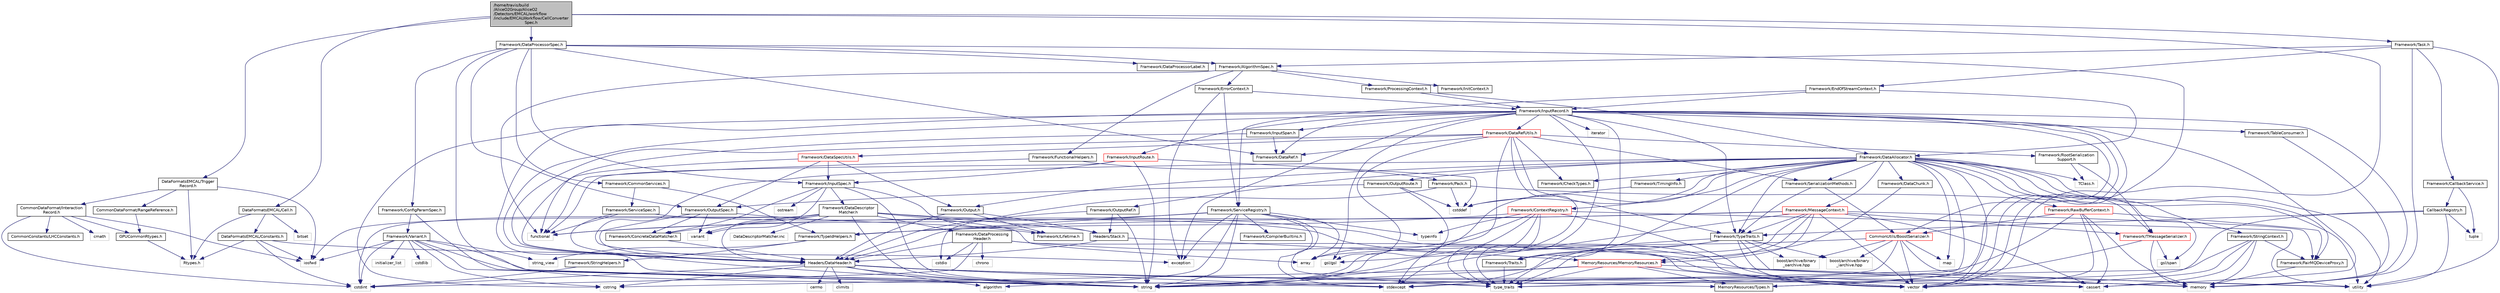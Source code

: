 digraph "/home/travis/build/AliceO2Group/AliceO2/Detectors/EMCAL/workflow/include/EMCALWorkflow/CellConverterSpec.h"
{
 // INTERACTIVE_SVG=YES
  bgcolor="transparent";
  edge [fontname="Helvetica",fontsize="10",labelfontname="Helvetica",labelfontsize="10"];
  node [fontname="Helvetica",fontsize="10",shape=record];
  Node0 [label="/home/travis/build\l/AliceO2Group/AliceO2\l/Detectors/EMCAL/workflow\l/include/EMCALWorkflow/CellConverter\lSpec.h",height=0.2,width=0.4,color="black", fillcolor="grey75", style="filled", fontcolor="black"];
  Node0 -> Node1 [color="midnightblue",fontsize="10",style="solid",fontname="Helvetica"];
  Node1 [label="vector",height=0.2,width=0.4,color="grey75"];
  Node0 -> Node2 [color="midnightblue",fontsize="10",style="solid",fontname="Helvetica"];
  Node2 [label="DataFormatsEMCAL/Cell.h",height=0.2,width=0.4,color="black",URL="$d5/dd3/DataFormats_2Detectors_2EMCAL_2include_2DataFormatsEMCAL_2Cell_8h.html"];
  Node2 -> Node3 [color="midnightblue",fontsize="10",style="solid",fontname="Helvetica"];
  Node3 [label="bitset",height=0.2,width=0.4,color="grey75"];
  Node2 -> Node4 [color="midnightblue",fontsize="10",style="solid",fontname="Helvetica"];
  Node4 [label="Rtypes.h",height=0.2,width=0.4,color="grey75"];
  Node2 -> Node5 [color="midnightblue",fontsize="10",style="solid",fontname="Helvetica"];
  Node5 [label="DataFormatsEMCAL/Constants.h",height=0.2,width=0.4,color="black",URL="$dd/dda/DataFormats_2Detectors_2EMCAL_2include_2DataFormatsEMCAL_2Constants_8h.html"];
  Node5 -> Node4 [color="midnightblue",fontsize="10",style="solid",fontname="Helvetica"];
  Node5 -> Node6 [color="midnightblue",fontsize="10",style="solid",fontname="Helvetica"];
  Node6 [label="iosfwd",height=0.2,width=0.4,color="grey75"];
  Node5 -> Node7 [color="midnightblue",fontsize="10",style="solid",fontname="Helvetica"];
  Node7 [label="exception",height=0.2,width=0.4,color="grey75"];
  Node5 -> Node8 [color="midnightblue",fontsize="10",style="solid",fontname="Helvetica"];
  Node8 [label="cstdint",height=0.2,width=0.4,color="grey75"];
  Node0 -> Node9 [color="midnightblue",fontsize="10",style="solid",fontname="Helvetica"];
  Node9 [label="DataFormatsEMCAL/Trigger\lRecord.h",height=0.2,width=0.4,color="black",URL="$d9/d38/EMCAL_2include_2DataFormatsEMCAL_2TriggerRecord_8h.html"];
  Node9 -> Node6 [color="midnightblue",fontsize="10",style="solid",fontname="Helvetica"];
  Node9 -> Node4 [color="midnightblue",fontsize="10",style="solid",fontname="Helvetica"];
  Node9 -> Node10 [color="midnightblue",fontsize="10",style="solid",fontname="Helvetica"];
  Node10 [label="CommonDataFormat/Interaction\lRecord.h",height=0.2,width=0.4,color="black",URL="$d9/d80/InteractionRecord_8h.html"];
  Node10 -> Node11 [color="midnightblue",fontsize="10",style="solid",fontname="Helvetica"];
  Node11 [label="GPUCommonRtypes.h",height=0.2,width=0.4,color="black",URL="$d2/d45/GPUCommonRtypes_8h.html"];
  Node11 -> Node4 [color="midnightblue",fontsize="10",style="solid",fontname="Helvetica"];
  Node10 -> Node6 [color="midnightblue",fontsize="10",style="solid",fontname="Helvetica"];
  Node10 -> Node12 [color="midnightblue",fontsize="10",style="solid",fontname="Helvetica"];
  Node12 [label="cmath",height=0.2,width=0.4,color="grey75"];
  Node10 -> Node8 [color="midnightblue",fontsize="10",style="solid",fontname="Helvetica"];
  Node10 -> Node13 [color="midnightblue",fontsize="10",style="solid",fontname="Helvetica"];
  Node13 [label="CommonConstants/LHCConstants.h",height=0.2,width=0.4,color="black",URL="$d4/dc6/LHCConstants_8h.html",tooltip="Header to collect LHC related constants. "];
  Node9 -> Node14 [color="midnightblue",fontsize="10",style="solid",fontname="Helvetica"];
  Node14 [label="CommonDataFormat/RangeReference.h",height=0.2,width=0.4,color="black",URL="$de/d64/RangeReference_8h.html",tooltip="Class to refer to the 1st entry and N elements of some group in the continuous container. "];
  Node14 -> Node11 [color="midnightblue",fontsize="10",style="solid",fontname="Helvetica"];
  Node0 -> Node15 [color="midnightblue",fontsize="10",style="solid",fontname="Helvetica"];
  Node15 [label="Framework/DataProcessorSpec.h",height=0.2,width=0.4,color="black",URL="$d0/df4/DataProcessorSpec_8h.html"];
  Node15 -> Node16 [color="midnightblue",fontsize="10",style="solid",fontname="Helvetica"];
  Node16 [label="Framework/AlgorithmSpec.h",height=0.2,width=0.4,color="black",URL="$d0/d14/AlgorithmSpec_8h.html"];
  Node16 -> Node17 [color="midnightblue",fontsize="10",style="solid",fontname="Helvetica"];
  Node17 [label="Framework/ProcessingContext.h",height=0.2,width=0.4,color="black",URL="$de/d6a/ProcessingContext_8h.html"];
  Node17 -> Node18 [color="midnightblue",fontsize="10",style="solid",fontname="Helvetica"];
  Node18 [label="Framework/InputRecord.h",height=0.2,width=0.4,color="black",URL="$d6/d5c/InputRecord_8h.html"];
  Node18 -> Node19 [color="midnightblue",fontsize="10",style="solid",fontname="Helvetica"];
  Node19 [label="Framework/DataRef.h",height=0.2,width=0.4,color="black",URL="$d5/dfb/DataRef_8h.html"];
  Node18 -> Node20 [color="midnightblue",fontsize="10",style="solid",fontname="Helvetica"];
  Node20 [label="Framework/DataRefUtils.h",height=0.2,width=0.4,color="red",URL="$d5/db8/DataRefUtils_8h.html"];
  Node20 -> Node19 [color="midnightblue",fontsize="10",style="solid",fontname="Helvetica"];
  Node20 -> Node21 [color="midnightblue",fontsize="10",style="solid",fontname="Helvetica"];
  Node21 [label="Framework/RootSerialization\lSupport.h",height=0.2,width=0.4,color="black",URL="$db/dff/RootSerializationSupport_8h.html"];
  Node21 -> Node22 [color="midnightblue",fontsize="10",style="solid",fontname="Helvetica"];
  Node22 [label="Framework/TMessageSerializer.h",height=0.2,width=0.4,color="red",URL="$d8/d3c/TMessageSerializer_8h.html"];
  Node22 -> Node29 [color="midnightblue",fontsize="10",style="solid",fontname="Helvetica"];
  Node29 [label="gsl/span",height=0.2,width=0.4,color="grey75"];
  Node22 -> Node30 [color="midnightblue",fontsize="10",style="solid",fontname="Helvetica"];
  Node30 [label="memory",height=0.2,width=0.4,color="grey75"];
  Node22 -> Node32 [color="midnightblue",fontsize="10",style="solid",fontname="Helvetica"];
  Node32 [label="MemoryResources/Types.h",height=0.2,width=0.4,color="black",URL="$d7/df8/Types_8h.html"];
  Node21 -> Node33 [color="midnightblue",fontsize="10",style="solid",fontname="Helvetica"];
  Node33 [label="TClass.h",height=0.2,width=0.4,color="grey75"];
  Node20 -> Node34 [color="midnightblue",fontsize="10",style="solid",fontname="Helvetica"];
  Node34 [label="Framework/SerializationMethods.h",height=0.2,width=0.4,color="black",URL="$d1/d53/SerializationMethods_8h.html",tooltip="Type wrappers for enfording a specific serialization method. "];
  Node34 -> Node35 [color="midnightblue",fontsize="10",style="solid",fontname="Helvetica"];
  Node35 [label="Framework/TypeTraits.h",height=0.2,width=0.4,color="black",URL="$d0/d95/TypeTraits_8h.html"];
  Node35 -> Node36 [color="midnightblue",fontsize="10",style="solid",fontname="Helvetica"];
  Node36 [label="type_traits",height=0.2,width=0.4,color="grey75"];
  Node35 -> Node1 [color="midnightblue",fontsize="10",style="solid",fontname="Helvetica"];
  Node35 -> Node30 [color="midnightblue",fontsize="10",style="solid",fontname="Helvetica"];
  Node35 -> Node37 [color="midnightblue",fontsize="10",style="solid",fontname="Helvetica"];
  Node37 [label="Framework/Traits.h",height=0.2,width=0.4,color="black",URL="$db/d31/Traits_8h.html"];
  Node37 -> Node36 [color="midnightblue",fontsize="10",style="solid",fontname="Helvetica"];
  Node35 -> Node38 [color="midnightblue",fontsize="10",style="solid",fontname="Helvetica"];
  Node38 [label="boost/archive/binary\l_iarchive.hpp",height=0.2,width=0.4,color="grey75"];
  Node35 -> Node39 [color="midnightblue",fontsize="10",style="solid",fontname="Helvetica"];
  Node39 [label="boost/archive/binary\l_oarchive.hpp",height=0.2,width=0.4,color="grey75"];
  Node35 -> Node40 [color="midnightblue",fontsize="10",style="solid",fontname="Helvetica"];
  Node40 [label="gsl/gsl",height=0.2,width=0.4,color="grey75"];
  Node34 -> Node41 [color="midnightblue",fontsize="10",style="solid",fontname="Helvetica"];
  Node41 [label="CommonUtils/BoostSerializer.h",height=0.2,width=0.4,color="red",URL="$d7/d91/BoostSerializer_8h.html",tooltip="Templatised boost serializer/deserializer for containers and base types. "];
  Node41 -> Node42 [color="midnightblue",fontsize="10",style="solid",fontname="Helvetica"];
  Node42 [label="utility",height=0.2,width=0.4,color="grey75"];
  Node41 -> Node36 [color="midnightblue",fontsize="10",style="solid",fontname="Helvetica"];
  Node41 -> Node43 [color="midnightblue",fontsize="10",style="solid",fontname="Helvetica"];
  Node43 [label="array",height=0.2,width=0.4,color="grey75"];
  Node41 -> Node1 [color="midnightblue",fontsize="10",style="solid",fontname="Helvetica"];
  Node41 -> Node45 [color="midnightblue",fontsize="10",style="solid",fontname="Helvetica"];
  Node45 [label="map",height=0.2,width=0.4,color="grey75"];
  Node41 -> Node38 [color="midnightblue",fontsize="10",style="solid",fontname="Helvetica"];
  Node41 -> Node39 [color="midnightblue",fontsize="10",style="solid",fontname="Helvetica"];
  Node20 -> Node55 [color="midnightblue",fontsize="10",style="solid",fontname="Helvetica"];
  Node55 [label="Framework/DataSpecUtils.h",height=0.2,width=0.4,color="red",URL="$d6/d68/DataSpecUtils_8h.html"];
  Node55 -> Node56 [color="midnightblue",fontsize="10",style="solid",fontname="Helvetica"];
  Node56 [label="Framework/OutputSpec.h",height=0.2,width=0.4,color="black",URL="$db/d2d/OutputSpec_8h.html"];
  Node56 -> Node57 [color="midnightblue",fontsize="10",style="solid",fontname="Helvetica"];
  Node57 [label="Headers/DataHeader.h",height=0.2,width=0.4,color="black",URL="$dc/dcd/DataHeader_8h.html"];
  Node57 -> Node8 [color="midnightblue",fontsize="10",style="solid",fontname="Helvetica"];
  Node57 -> Node30 [color="midnightblue",fontsize="10",style="solid",fontname="Helvetica"];
  Node57 -> Node58 [color="midnightblue",fontsize="10",style="solid",fontname="Helvetica"];
  Node58 [label="cassert",height=0.2,width=0.4,color="grey75"];
  Node57 -> Node59 [color="midnightblue",fontsize="10",style="solid",fontname="Helvetica"];
  Node59 [label="cstring",height=0.2,width=0.4,color="grey75"];
  Node57 -> Node60 [color="midnightblue",fontsize="10",style="solid",fontname="Helvetica"];
  Node60 [label="algorithm",height=0.2,width=0.4,color="grey75"];
  Node57 -> Node61 [color="midnightblue",fontsize="10",style="solid",fontname="Helvetica"];
  Node61 [label="stdexcept",height=0.2,width=0.4,color="grey75"];
  Node57 -> Node62 [color="midnightblue",fontsize="10",style="solid",fontname="Helvetica"];
  Node62 [label="string",height=0.2,width=0.4,color="grey75"];
  Node57 -> Node63 [color="midnightblue",fontsize="10",style="solid",fontname="Helvetica"];
  Node63 [label="climits",height=0.2,width=0.4,color="grey75"];
  Node57 -> Node32 [color="midnightblue",fontsize="10",style="solid",fontname="Helvetica"];
  Node57 -> Node64 [color="midnightblue",fontsize="10",style="solid",fontname="Helvetica"];
  Node64 [label="cerrno",height=0.2,width=0.4,color="grey75"];
  Node56 -> Node65 [color="midnightblue",fontsize="10",style="solid",fontname="Helvetica"];
  Node65 [label="Framework/Lifetime.h",height=0.2,width=0.4,color="black",URL="$dc/dca/Lifetime_8h.html"];
  Node56 -> Node66 [color="midnightblue",fontsize="10",style="solid",fontname="Helvetica"];
  Node66 [label="Framework/ConcreteDataMatcher.h",height=0.2,width=0.4,color="black",URL="$d0/d1b/ConcreteDataMatcher_8h.html"];
  Node66 -> Node57 [color="midnightblue",fontsize="10",style="solid",fontname="Helvetica"];
  Node56 -> Node67 [color="midnightblue",fontsize="10",style="solid",fontname="Helvetica"];
  Node67 [label="variant",height=0.2,width=0.4,color="grey75"];
  Node55 -> Node68 [color="midnightblue",fontsize="10",style="solid",fontname="Helvetica"];
  Node68 [label="Framework/InputSpec.h",height=0.2,width=0.4,color="black",URL="$d5/d3f/InputSpec_8h.html"];
  Node68 -> Node65 [color="midnightblue",fontsize="10",style="solid",fontname="Helvetica"];
  Node68 -> Node66 [color="midnightblue",fontsize="10",style="solid",fontname="Helvetica"];
  Node68 -> Node69 [color="midnightblue",fontsize="10",style="solid",fontname="Helvetica"];
  Node69 [label="Framework/DataDescriptor\lMatcher.h",height=0.2,width=0.4,color="black",URL="$d3/da3/DataDescriptorMatcher_8h.html"];
  Node69 -> Node66 [color="midnightblue",fontsize="10",style="solid",fontname="Helvetica"];
  Node69 -> Node70 [color="midnightblue",fontsize="10",style="solid",fontname="Helvetica"];
  Node70 [label="Framework/DataProcessing\lHeader.h",height=0.2,width=0.4,color="black",URL="$d6/dc9/DataProcessingHeader_8h.html"];
  Node70 -> Node57 [color="midnightblue",fontsize="10",style="solid",fontname="Helvetica"];
  Node70 -> Node8 [color="midnightblue",fontsize="10",style="solid",fontname="Helvetica"];
  Node70 -> Node71 [color="midnightblue",fontsize="10",style="solid",fontname="Helvetica"];
  Node71 [label="cstdio",height=0.2,width=0.4,color="grey75"];
  Node70 -> Node30 [color="midnightblue",fontsize="10",style="solid",fontname="Helvetica"];
  Node70 -> Node58 [color="midnightblue",fontsize="10",style="solid",fontname="Helvetica"];
  Node70 -> Node72 [color="midnightblue",fontsize="10",style="solid",fontname="Helvetica"];
  Node72 [label="chrono",height=0.2,width=0.4,color="grey75"];
  Node69 -> Node57 [color="midnightblue",fontsize="10",style="solid",fontname="Helvetica"];
  Node69 -> Node73 [color="midnightblue",fontsize="10",style="solid",fontname="Helvetica"];
  Node73 [label="Headers/Stack.h",height=0.2,width=0.4,color="black",URL="$d4/d00/Headers_2include_2Headers_2Stack_8h.html"];
  Node73 -> Node74 [color="midnightblue",fontsize="10",style="solid",fontname="Helvetica"];
  Node74 [label="MemoryResources/MemoryResources.h",height=0.2,width=0.4,color="red",URL="$dc/d03/MemoryResources_8h.html"];
  Node74 -> Node59 [color="midnightblue",fontsize="10",style="solid",fontname="Helvetica"];
  Node74 -> Node62 [color="midnightblue",fontsize="10",style="solid",fontname="Helvetica"];
  Node74 -> Node36 [color="midnightblue",fontsize="10",style="solid",fontname="Helvetica"];
  Node74 -> Node42 [color="midnightblue",fontsize="10",style="solid",fontname="Helvetica"];
  Node74 -> Node1 [color="midnightblue",fontsize="10",style="solid",fontname="Helvetica"];
  Node74 -> Node32 [color="midnightblue",fontsize="10",style="solid",fontname="Helvetica"];
  Node73 -> Node57 [color="midnightblue",fontsize="10",style="solid",fontname="Helvetica"];
  Node69 -> Node43 [color="midnightblue",fontsize="10",style="solid",fontname="Helvetica"];
  Node69 -> Node8 [color="midnightblue",fontsize="10",style="solid",fontname="Helvetica"];
  Node69 -> Node6 [color="midnightblue",fontsize="10",style="solid",fontname="Helvetica"];
  Node69 -> Node62 [color="midnightblue",fontsize="10",style="solid",fontname="Helvetica"];
  Node69 -> Node67 [color="midnightblue",fontsize="10",style="solid",fontname="Helvetica"];
  Node69 -> Node1 [color="midnightblue",fontsize="10",style="solid",fontname="Helvetica"];
  Node69 -> Node84 [color="midnightblue",fontsize="10",style="solid",fontname="Helvetica"];
  Node84 [label="DataDescriptorMatcher.inc",height=0.2,width=0.4,color="grey75"];
  Node68 -> Node62 [color="midnightblue",fontsize="10",style="solid",fontname="Helvetica"];
  Node68 -> Node85 [color="midnightblue",fontsize="10",style="solid",fontname="Helvetica"];
  Node85 [label="ostream",height=0.2,width=0.4,color="grey75"];
  Node68 -> Node67 [color="midnightblue",fontsize="10",style="solid",fontname="Helvetica"];
  Node55 -> Node57 [color="midnightblue",fontsize="10",style="solid",fontname="Helvetica"];
  Node55 -> Node86 [color="midnightblue",fontsize="10",style="solid",fontname="Helvetica"];
  Node86 [label="Framework/Output.h",height=0.2,width=0.4,color="black",URL="$d3/ddf/Output_8h.html"];
  Node86 -> Node57 [color="midnightblue",fontsize="10",style="solid",fontname="Helvetica"];
  Node86 -> Node65 [color="midnightblue",fontsize="10",style="solid",fontname="Helvetica"];
  Node86 -> Node73 [color="midnightblue",fontsize="10",style="solid",fontname="Helvetica"];
  Node20 -> Node35 [color="midnightblue",fontsize="10",style="solid",fontname="Helvetica"];
  Node20 -> Node57 [color="midnightblue",fontsize="10",style="solid",fontname="Helvetica"];
  Node20 -> Node88 [color="midnightblue",fontsize="10",style="solid",fontname="Helvetica"];
  Node88 [label="Framework/CheckTypes.h",height=0.2,width=0.4,color="black",URL="$d1/d00/CheckTypes_8h.html"];
  Node20 -> Node40 [color="midnightblue",fontsize="10",style="solid",fontname="Helvetica"];
  Node20 -> Node61 [color="midnightblue",fontsize="10",style="solid",fontname="Helvetica"];
  Node20 -> Node36 [color="midnightblue",fontsize="10",style="solid",fontname="Helvetica"];
  Node18 -> Node90 [color="midnightblue",fontsize="10",style="solid",fontname="Helvetica"];
  Node90 [label="Framework/InputRoute.h",height=0.2,width=0.4,color="red",URL="$d5/d19/InputRoute_8h.html"];
  Node90 -> Node68 [color="midnightblue",fontsize="10",style="solid",fontname="Helvetica"];
  Node90 -> Node94 [color="midnightblue",fontsize="10",style="solid",fontname="Helvetica"];
  Node94 [label="cstddef",height=0.2,width=0.4,color="grey75"];
  Node90 -> Node62 [color="midnightblue",fontsize="10",style="solid",fontname="Helvetica"];
  Node90 -> Node93 [color="midnightblue",fontsize="10",style="solid",fontname="Helvetica"];
  Node93 [label="functional",height=0.2,width=0.4,color="grey75"];
  Node18 -> Node35 [color="midnightblue",fontsize="10",style="solid",fontname="Helvetica"];
  Node18 -> Node95 [color="midnightblue",fontsize="10",style="solid",fontname="Helvetica"];
  Node95 [label="Framework/InputSpan.h",height=0.2,width=0.4,color="black",URL="$da/d0f/InputSpan_8h.html"];
  Node95 -> Node19 [color="midnightblue",fontsize="10",style="solid",fontname="Helvetica"];
  Node95 -> Node93 [color="midnightblue",fontsize="10",style="solid",fontname="Helvetica"];
  Node18 -> Node96 [color="midnightblue",fontsize="10",style="solid",fontname="Helvetica"];
  Node96 [label="Framework/TableConsumer.h",height=0.2,width=0.4,color="black",URL="$dc/d03/TableConsumer_8h.html"];
  Node96 -> Node30 [color="midnightblue",fontsize="10",style="solid",fontname="Helvetica"];
  Node18 -> Node37 [color="midnightblue",fontsize="10",style="solid",fontname="Helvetica"];
  Node18 -> Node32 [color="midnightblue",fontsize="10",style="solid",fontname="Helvetica"];
  Node18 -> Node57 [color="midnightblue",fontsize="10",style="solid",fontname="Helvetica"];
  Node18 -> Node41 [color="midnightblue",fontsize="10",style="solid",fontname="Helvetica"];
  Node18 -> Node40 [color="midnightblue",fontsize="10",style="solid",fontname="Helvetica"];
  Node18 -> Node97 [color="midnightblue",fontsize="10",style="solid",fontname="Helvetica"];
  Node97 [label="iterator",height=0.2,width=0.4,color="grey75"];
  Node18 -> Node62 [color="midnightblue",fontsize="10",style="solid",fontname="Helvetica"];
  Node18 -> Node1 [color="midnightblue",fontsize="10",style="solid",fontname="Helvetica"];
  Node18 -> Node59 [color="midnightblue",fontsize="10",style="solid",fontname="Helvetica"];
  Node18 -> Node58 [color="midnightblue",fontsize="10",style="solid",fontname="Helvetica"];
  Node18 -> Node7 [color="midnightblue",fontsize="10",style="solid",fontname="Helvetica"];
  Node18 -> Node30 [color="midnightblue",fontsize="10",style="solid",fontname="Helvetica"];
  Node18 -> Node36 [color="midnightblue",fontsize="10",style="solid",fontname="Helvetica"];
  Node17 -> Node98 [color="midnightblue",fontsize="10",style="solid",fontname="Helvetica"];
  Node98 [label="Framework/DataAllocator.h",height=0.2,width=0.4,color="black",URL="$d1/d28/DataAllocator_8h.html"];
  Node98 -> Node99 [color="midnightblue",fontsize="10",style="solid",fontname="Helvetica"];
  Node99 [label="Framework/ContextRegistry.h",height=0.2,width=0.4,color="red",URL="$df/d2f/ContextRegistry_8h.html"];
  Node99 -> Node100 [color="midnightblue",fontsize="10",style="solid",fontname="Helvetica"];
  Node100 [label="Framework/TypeIdHelpers.h",height=0.2,width=0.4,color="black",URL="$d2/d9a/TypeIdHelpers_8h.html"];
  Node100 -> Node101 [color="midnightblue",fontsize="10",style="solid",fontname="Helvetica"];
  Node101 [label="string_view",height=0.2,width=0.4,color="grey75"];
  Node100 -> Node102 [color="midnightblue",fontsize="10",style="solid",fontname="Helvetica"];
  Node102 [label="Framework/StringHelpers.h",height=0.2,width=0.4,color="black",URL="$db/dff/StringHelpers_8h.html"];
  Node102 -> Node8 [color="midnightblue",fontsize="10",style="solid",fontname="Helvetica"];
  Node99 -> Node103 [color="midnightblue",fontsize="10",style="solid",fontname="Helvetica"];
  Node103 [label="typeinfo",height=0.2,width=0.4,color="grey75"];
  Node99 -> Node36 [color="midnightblue",fontsize="10",style="solid",fontname="Helvetica"];
  Node99 -> Node62 [color="midnightblue",fontsize="10",style="solid",fontname="Helvetica"];
  Node99 -> Node61 [color="midnightblue",fontsize="10",style="solid",fontname="Helvetica"];
  Node99 -> Node1 [color="midnightblue",fontsize="10",style="solid",fontname="Helvetica"];
  Node99 -> Node42 [color="midnightblue",fontsize="10",style="solid",fontname="Helvetica"];
  Node99 -> Node43 [color="midnightblue",fontsize="10",style="solid",fontname="Helvetica"];
  Node98 -> Node105 [color="midnightblue",fontsize="10",style="solid",fontname="Helvetica"];
  Node105 [label="Framework/MessageContext.h",height=0.2,width=0.4,color="red",URL="$dc/dc4/MessageContext_8h.html"];
  Node105 -> Node108 [color="midnightblue",fontsize="10",style="solid",fontname="Helvetica"];
  Node108 [label="Framework/FairMQDeviceProxy.h",height=0.2,width=0.4,color="black",URL="$d8/d71/FairMQDeviceProxy_8h.html"];
  Node108 -> Node30 [color="midnightblue",fontsize="10",style="solid",fontname="Helvetica"];
  Node105 -> Node22 [color="midnightblue",fontsize="10",style="solid",fontname="Helvetica"];
  Node105 -> Node35 [color="midnightblue",fontsize="10",style="solid",fontname="Helvetica"];
  Node105 -> Node57 [color="midnightblue",fontsize="10",style="solid",fontname="Helvetica"];
  Node105 -> Node74 [color="midnightblue",fontsize="10",style="solid",fontname="Helvetica"];
  Node105 -> Node58 [color="midnightblue",fontsize="10",style="solid",fontname="Helvetica"];
  Node105 -> Node93 [color="midnightblue",fontsize="10",style="solid",fontname="Helvetica"];
  Node105 -> Node61 [color="midnightblue",fontsize="10",style="solid",fontname="Helvetica"];
  Node105 -> Node62 [color="midnightblue",fontsize="10",style="solid",fontname="Helvetica"];
  Node105 -> Node36 [color="midnightblue",fontsize="10",style="solid",fontname="Helvetica"];
  Node105 -> Node1 [color="midnightblue",fontsize="10",style="solid",fontname="Helvetica"];
  Node98 -> Node110 [color="midnightblue",fontsize="10",style="solid",fontname="Helvetica"];
  Node110 [label="Framework/StringContext.h",height=0.2,width=0.4,color="black",URL="$dd/df6/StringContext_8h.html"];
  Node110 -> Node108 [color="midnightblue",fontsize="10",style="solid",fontname="Helvetica"];
  Node110 -> Node1 [color="midnightblue",fontsize="10",style="solid",fontname="Helvetica"];
  Node110 -> Node58 [color="midnightblue",fontsize="10",style="solid",fontname="Helvetica"];
  Node110 -> Node62 [color="midnightblue",fontsize="10",style="solid",fontname="Helvetica"];
  Node110 -> Node30 [color="midnightblue",fontsize="10",style="solid",fontname="Helvetica"];
  Node98 -> Node111 [color="midnightblue",fontsize="10",style="solid",fontname="Helvetica"];
  Node111 [label="Framework/RawBufferContext.h",height=0.2,width=0.4,color="red",URL="$d8/d25/RawBufferContext_8h.html",tooltip=" "];
  Node111 -> Node108 [color="midnightblue",fontsize="10",style="solid",fontname="Helvetica"];
  Node111 -> Node41 [color="midnightblue",fontsize="10",style="solid",fontname="Helvetica"];
  Node111 -> Node1 [color="midnightblue",fontsize="10",style="solid",fontname="Helvetica"];
  Node111 -> Node58 [color="midnightblue",fontsize="10",style="solid",fontname="Helvetica"];
  Node111 -> Node62 [color="midnightblue",fontsize="10",style="solid",fontname="Helvetica"];
  Node111 -> Node30 [color="midnightblue",fontsize="10",style="solid",fontname="Helvetica"];
  Node98 -> Node86 [color="midnightblue",fontsize="10",style="solid",fontname="Helvetica"];
  Node98 -> Node113 [color="midnightblue",fontsize="10",style="solid",fontname="Helvetica"];
  Node113 [label="Framework/OutputRef.h",height=0.2,width=0.4,color="black",URL="$d6/d5a/OutputRef_8h.html"];
  Node113 -> Node57 [color="midnightblue",fontsize="10",style="solid",fontname="Helvetica"];
  Node113 -> Node73 [color="midnightblue",fontsize="10",style="solid",fontname="Helvetica"];
  Node113 -> Node62 [color="midnightblue",fontsize="10",style="solid",fontname="Helvetica"];
  Node98 -> Node114 [color="midnightblue",fontsize="10",style="solid",fontname="Helvetica"];
  Node114 [label="Framework/OutputRoute.h",height=0.2,width=0.4,color="black",URL="$d6/df4/OutputRoute_8h.html"];
  Node114 -> Node56 [color="midnightblue",fontsize="10",style="solid",fontname="Helvetica"];
  Node114 -> Node94 [color="midnightblue",fontsize="10",style="solid",fontname="Helvetica"];
  Node114 -> Node62 [color="midnightblue",fontsize="10",style="solid",fontname="Helvetica"];
  Node98 -> Node115 [color="midnightblue",fontsize="10",style="solid",fontname="Helvetica"];
  Node115 [label="Framework/DataChunk.h",height=0.2,width=0.4,color="black",URL="$d7/d31/DataChunk_8h.html"];
  Node115 -> Node74 [color="midnightblue",fontsize="10",style="solid",fontname="Helvetica"];
  Node98 -> Node108 [color="midnightblue",fontsize="10",style="solid",fontname="Helvetica"];
  Node98 -> Node116 [color="midnightblue",fontsize="10",style="solid",fontname="Helvetica"];
  Node116 [label="Framework/TimingInfo.h",height=0.2,width=0.4,color="black",URL="$da/d2b/TimingInfo_8h.html"];
  Node116 -> Node94 [color="midnightblue",fontsize="10",style="solid",fontname="Helvetica"];
  Node98 -> Node22 [color="midnightblue",fontsize="10",style="solid",fontname="Helvetica"];
  Node98 -> Node35 [color="midnightblue",fontsize="10",style="solid",fontname="Helvetica"];
  Node98 -> Node37 [color="midnightblue",fontsize="10",style="solid",fontname="Helvetica"];
  Node98 -> Node34 [color="midnightblue",fontsize="10",style="solid",fontname="Helvetica"];
  Node98 -> Node88 [color="midnightblue",fontsize="10",style="solid",fontname="Helvetica"];
  Node98 -> Node57 [color="midnightblue",fontsize="10",style="solid",fontname="Helvetica"];
  Node98 -> Node33 [color="midnightblue",fontsize="10",style="solid",fontname="Helvetica"];
  Node98 -> Node29 [color="midnightblue",fontsize="10",style="solid",fontname="Helvetica"];
  Node98 -> Node1 [color="midnightblue",fontsize="10",style="solid",fontname="Helvetica"];
  Node98 -> Node45 [color="midnightblue",fontsize="10",style="solid",fontname="Helvetica"];
  Node98 -> Node62 [color="midnightblue",fontsize="10",style="solid",fontname="Helvetica"];
  Node98 -> Node42 [color="midnightblue",fontsize="10",style="solid",fontname="Helvetica"];
  Node98 -> Node36 [color="midnightblue",fontsize="10",style="solid",fontname="Helvetica"];
  Node98 -> Node94 [color="midnightblue",fontsize="10",style="solid",fontname="Helvetica"];
  Node16 -> Node117 [color="midnightblue",fontsize="10",style="solid",fontname="Helvetica"];
  Node117 [label="Framework/ErrorContext.h",height=0.2,width=0.4,color="black",URL="$d7/dad/ErrorContext_8h.html"];
  Node117 -> Node18 [color="midnightblue",fontsize="10",style="solid",fontname="Helvetica"];
  Node117 -> Node118 [color="midnightblue",fontsize="10",style="solid",fontname="Helvetica"];
  Node118 [label="Framework/ServiceRegistry.h",height=0.2,width=0.4,color="black",URL="$d8/d17/ServiceRegistry_8h.html"];
  Node118 -> Node119 [color="midnightblue",fontsize="10",style="solid",fontname="Helvetica"];
  Node119 [label="Framework/CompilerBuiltins.h",height=0.2,width=0.4,color="black",URL="$d9/de8/CompilerBuiltins_8h.html"];
  Node118 -> Node100 [color="midnightblue",fontsize="10",style="solid",fontname="Helvetica"];
  Node118 -> Node60 [color="midnightblue",fontsize="10",style="solid",fontname="Helvetica"];
  Node118 -> Node43 [color="midnightblue",fontsize="10",style="solid",fontname="Helvetica"];
  Node118 -> Node7 [color="midnightblue",fontsize="10",style="solid",fontname="Helvetica"];
  Node118 -> Node93 [color="midnightblue",fontsize="10",style="solid",fontname="Helvetica"];
  Node118 -> Node62 [color="midnightblue",fontsize="10",style="solid",fontname="Helvetica"];
  Node118 -> Node36 [color="midnightblue",fontsize="10",style="solid",fontname="Helvetica"];
  Node118 -> Node103 [color="midnightblue",fontsize="10",style="solid",fontname="Helvetica"];
  Node118 -> Node61 [color="midnightblue",fontsize="10",style="solid",fontname="Helvetica"];
  Node117 -> Node7 [color="midnightblue",fontsize="10",style="solid",fontname="Helvetica"];
  Node16 -> Node120 [color="midnightblue",fontsize="10",style="solid",fontname="Helvetica"];
  Node120 [label="Framework/InitContext.h",height=0.2,width=0.4,color="black",URL="$d4/d2b/InitContext_8h.html"];
  Node16 -> Node121 [color="midnightblue",fontsize="10",style="solid",fontname="Helvetica"];
  Node121 [label="Framework/FunctionalHelpers.h",height=0.2,width=0.4,color="black",URL="$de/d9b/FunctionalHelpers_8h.html"];
  Node121 -> Node122 [color="midnightblue",fontsize="10",style="solid",fontname="Helvetica"];
  Node122 [label="Framework/Pack.h",height=0.2,width=0.4,color="black",URL="$dd/dce/Pack_8h.html"];
  Node122 -> Node94 [color="midnightblue",fontsize="10",style="solid",fontname="Helvetica"];
  Node122 -> Node42 [color="midnightblue",fontsize="10",style="solid",fontname="Helvetica"];
  Node122 -> Node71 [color="midnightblue",fontsize="10",style="solid",fontname="Helvetica"];
  Node121 -> Node93 [color="midnightblue",fontsize="10",style="solid",fontname="Helvetica"];
  Node16 -> Node93 [color="midnightblue",fontsize="10",style="solid",fontname="Helvetica"];
  Node15 -> Node123 [color="midnightblue",fontsize="10",style="solid",fontname="Helvetica"];
  Node123 [label="Framework/ConfigParamSpec.h",height=0.2,width=0.4,color="black",URL="$d0/d1c/ConfigParamSpec_8h.html"];
  Node123 -> Node124 [color="midnightblue",fontsize="10",style="solid",fontname="Helvetica"];
  Node124 [label="Framework/Variant.h",height=0.2,width=0.4,color="black",URL="$de/d56/Variant_8h.html"];
  Node124 -> Node36 [color="midnightblue",fontsize="10",style="solid",fontname="Helvetica"];
  Node124 -> Node59 [color="midnightblue",fontsize="10",style="solid",fontname="Helvetica"];
  Node124 -> Node8 [color="midnightblue",fontsize="10",style="solid",fontname="Helvetica"];
  Node124 -> Node125 [color="midnightblue",fontsize="10",style="solid",fontname="Helvetica"];
  Node125 [label="cstdlib",height=0.2,width=0.4,color="grey75"];
  Node124 -> Node61 [color="midnightblue",fontsize="10",style="solid",fontname="Helvetica"];
  Node124 -> Node6 [color="midnightblue",fontsize="10",style="solid",fontname="Helvetica"];
  Node124 -> Node126 [color="midnightblue",fontsize="10",style="solid",fontname="Helvetica"];
  Node126 [label="initializer_list",height=0.2,width=0.4,color="grey75"];
  Node124 -> Node101 [color="midnightblue",fontsize="10",style="solid",fontname="Helvetica"];
  Node124 -> Node62 [color="midnightblue",fontsize="10",style="solid",fontname="Helvetica"];
  Node123 -> Node62 [color="midnightblue",fontsize="10",style="solid",fontname="Helvetica"];
  Node15 -> Node127 [color="midnightblue",fontsize="10",style="solid",fontname="Helvetica"];
  Node127 [label="Framework/DataProcessorLabel.h",height=0.2,width=0.4,color="black",URL="$d1/df2/DataProcessorLabel_8h.html"];
  Node15 -> Node19 [color="midnightblue",fontsize="10",style="solid",fontname="Helvetica"];
  Node15 -> Node68 [color="midnightblue",fontsize="10",style="solid",fontname="Helvetica"];
  Node15 -> Node56 [color="midnightblue",fontsize="10",style="solid",fontname="Helvetica"];
  Node15 -> Node128 [color="midnightblue",fontsize="10",style="solid",fontname="Helvetica"];
  Node128 [label="Framework/CommonServices.h",height=0.2,width=0.4,color="black",URL="$d8/d02/CommonServices_8h.html"];
  Node128 -> Node129 [color="midnightblue",fontsize="10",style="solid",fontname="Helvetica"];
  Node129 [label="Framework/ServiceSpec.h",height=0.2,width=0.4,color="black",URL="$d4/d61/ServiceSpec_8h.html"];
  Node129 -> Node93 [color="midnightblue",fontsize="10",style="solid",fontname="Helvetica"];
  Node129 -> Node62 [color="midnightblue",fontsize="10",style="solid",fontname="Helvetica"];
  Node129 -> Node1 [color="midnightblue",fontsize="10",style="solid",fontname="Helvetica"];
  Node128 -> Node100 [color="midnightblue",fontsize="10",style="solid",fontname="Helvetica"];
  Node15 -> Node62 [color="midnightblue",fontsize="10",style="solid",fontname="Helvetica"];
  Node15 -> Node1 [color="midnightblue",fontsize="10",style="solid",fontname="Helvetica"];
  Node0 -> Node130 [color="midnightblue",fontsize="10",style="solid",fontname="Helvetica"];
  Node130 [label="Framework/Task.h",height=0.2,width=0.4,color="black",URL="$df/d4f/Task_8h.html"];
  Node130 -> Node16 [color="midnightblue",fontsize="10",style="solid",fontname="Helvetica"];
  Node130 -> Node131 [color="midnightblue",fontsize="10",style="solid",fontname="Helvetica"];
  Node131 [label="Framework/CallbackService.h",height=0.2,width=0.4,color="black",URL="$d9/d7f/CallbackService_8h.html"];
  Node131 -> Node132 [color="midnightblue",fontsize="10",style="solid",fontname="Helvetica"];
  Node132 [label="CallbackRegistry.h",height=0.2,width=0.4,color="black",URL="$d7/d3e/CallbackRegistry_8h.html",tooltip="A generic registry for callbacks. "];
  Node132 -> Node35 [color="midnightblue",fontsize="10",style="solid",fontname="Helvetica"];
  Node132 -> Node133 [color="midnightblue",fontsize="10",style="solid",fontname="Helvetica"];
  Node133 [label="tuple",height=0.2,width=0.4,color="grey75"];
  Node132 -> Node61 [color="midnightblue",fontsize="10",style="solid",fontname="Helvetica"];
  Node132 -> Node42 [color="midnightblue",fontsize="10",style="solid",fontname="Helvetica"];
  Node131 -> Node133 [color="midnightblue",fontsize="10",style="solid",fontname="Helvetica"];
  Node130 -> Node134 [color="midnightblue",fontsize="10",style="solid",fontname="Helvetica"];
  Node134 [label="Framework/EndOfStreamContext.h",height=0.2,width=0.4,color="black",URL="$d0/d77/EndOfStreamContext_8h.html"];
  Node134 -> Node18 [color="midnightblue",fontsize="10",style="solid",fontname="Helvetica"];
  Node134 -> Node118 [color="midnightblue",fontsize="10",style="solid",fontname="Helvetica"];
  Node134 -> Node98 [color="midnightblue",fontsize="10",style="solid",fontname="Helvetica"];
  Node130 -> Node42 [color="midnightblue",fontsize="10",style="solid",fontname="Helvetica"];
  Node130 -> Node30 [color="midnightblue",fontsize="10",style="solid",fontname="Helvetica"];
}
